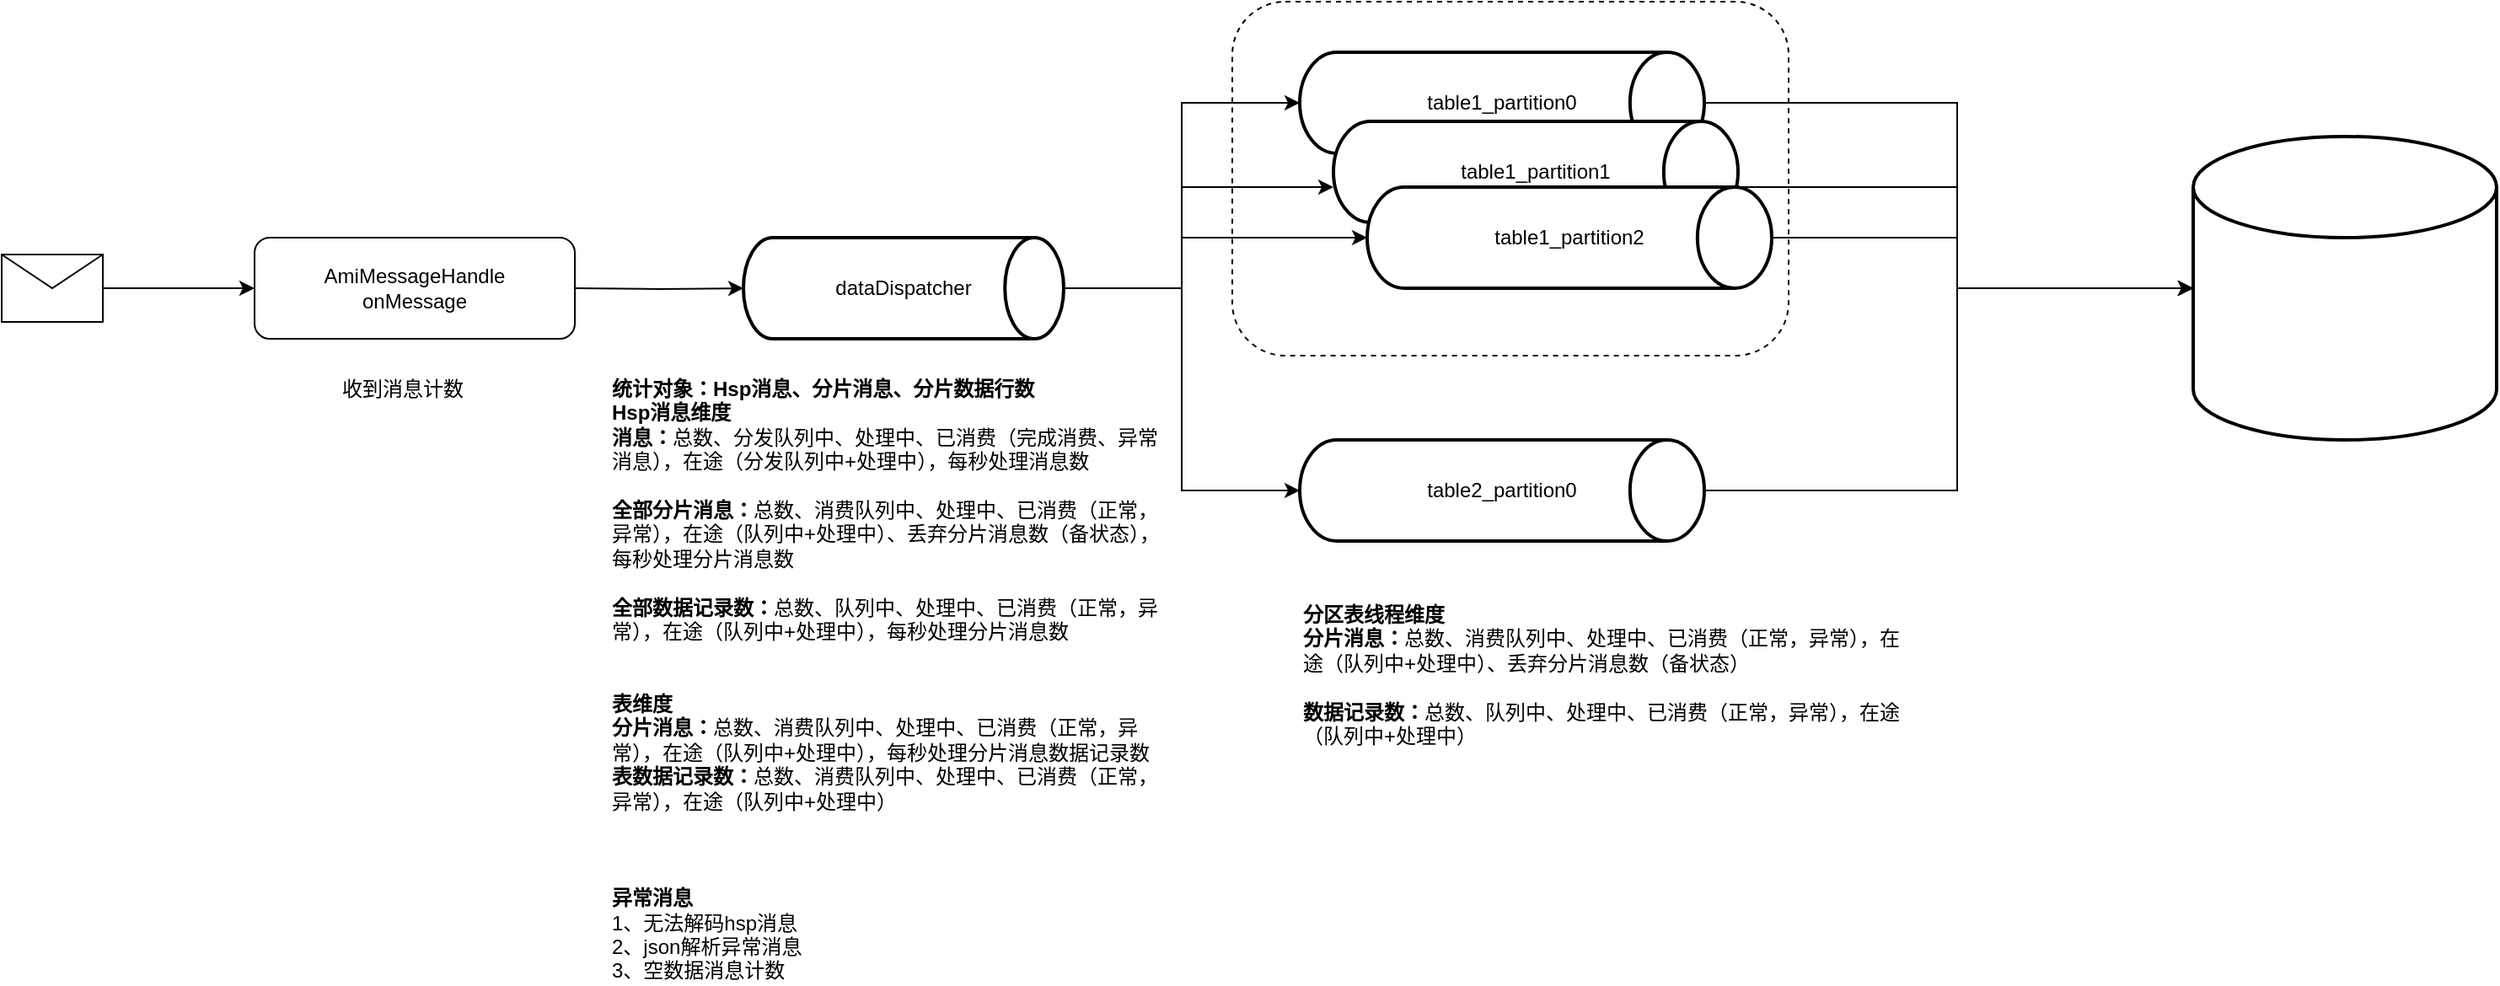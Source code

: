 <mxfile version="21.3.4" type="github" pages="2">
  <diagram name="第 1 页" id="USofRMA4XZ6aipWn7kLh">
    <mxGraphModel dx="2261" dy="1925" grid="1" gridSize="10" guides="1" tooltips="1" connect="1" arrows="1" fold="1" page="1" pageScale="1" pageWidth="827" pageHeight="1169" math="0" shadow="0">
      <root>
        <mxCell id="0" />
        <mxCell id="1" parent="0" />
        <mxCell id="FrgPPtpXRDeIr11iUTKz-38" value="" style="rounded=1;whiteSpace=wrap;html=1;fillColor=none;dashed=1;" parent="1" vertex="1">
          <mxGeometry x="570" y="-1100" width="330" height="210" as="geometry" />
        </mxCell>
        <mxCell id="FrgPPtpXRDeIr11iUTKz-24" value="" style="edgeStyle=orthogonalEdgeStyle;rounded=0;orthogonalLoop=1;jettySize=auto;html=1;" parent="1" target="FrgPPtpXRDeIr11iUTKz-15" edge="1">
          <mxGeometry relative="1" as="geometry">
            <mxPoint x="180" y="-930" as="sourcePoint" />
          </mxGeometry>
        </mxCell>
        <mxCell id="FrgPPtpXRDeIr11iUTKz-25" style="edgeStyle=orthogonalEdgeStyle;rounded=0;orthogonalLoop=1;jettySize=auto;html=1;entryX=0;entryY=0.5;entryDx=0;entryDy=0;entryPerimeter=0;" parent="1" source="FrgPPtpXRDeIr11iUTKz-15" target="FrgPPtpXRDeIr11iUTKz-17" edge="1">
          <mxGeometry relative="1" as="geometry" />
        </mxCell>
        <mxCell id="FrgPPtpXRDeIr11iUTKz-27" style="edgeStyle=orthogonalEdgeStyle;rounded=0;orthogonalLoop=1;jettySize=auto;html=1;entryX=0;entryY=0.5;entryDx=0;entryDy=0;entryPerimeter=0;" parent="1" source="FrgPPtpXRDeIr11iUTKz-15" target="FrgPPtpXRDeIr11iUTKz-19" edge="1">
          <mxGeometry relative="1" as="geometry" />
        </mxCell>
        <mxCell id="FrgPPtpXRDeIr11iUTKz-28" style="edgeStyle=orthogonalEdgeStyle;rounded=0;orthogonalLoop=1;jettySize=auto;html=1;" parent="1" source="FrgPPtpXRDeIr11iUTKz-15" target="FrgPPtpXRDeIr11iUTKz-18" edge="1">
          <mxGeometry relative="1" as="geometry">
            <Array as="points">
              <mxPoint x="540" y="-930" />
              <mxPoint x="540" y="-990" />
            </Array>
          </mxGeometry>
        </mxCell>
        <mxCell id="Ov6hBhwBg-OBHm0w1pQP-3" style="edgeStyle=orthogonalEdgeStyle;rounded=0;orthogonalLoop=1;jettySize=auto;html=1;" edge="1" parent="1" source="FrgPPtpXRDeIr11iUTKz-15" target="Ov6hBhwBg-OBHm0w1pQP-2">
          <mxGeometry relative="1" as="geometry">
            <Array as="points">
              <mxPoint x="540" y="-930" />
              <mxPoint x="540" y="-960" />
            </Array>
          </mxGeometry>
        </mxCell>
        <mxCell id="FrgPPtpXRDeIr11iUTKz-15" value="dataDispatcher" style="strokeWidth=2;html=1;shape=mxgraph.flowchart.direct_data;whiteSpace=wrap;" parent="1" vertex="1">
          <mxGeometry x="280" y="-960" width="190" height="60" as="geometry" />
        </mxCell>
        <mxCell id="FrgPPtpXRDeIr11iUTKz-31" style="edgeStyle=orthogonalEdgeStyle;rounded=0;orthogonalLoop=1;jettySize=auto;html=1;entryX=0;entryY=0.5;entryDx=0;entryDy=0;entryPerimeter=0;" parent="1" source="FrgPPtpXRDeIr11iUTKz-17" target="FrgPPtpXRDeIr11iUTKz-30" edge="1">
          <mxGeometry relative="1" as="geometry">
            <Array as="points">
              <mxPoint x="1000" y="-1040" />
              <mxPoint x="1000" y="-930" />
            </Array>
          </mxGeometry>
        </mxCell>
        <mxCell id="FrgPPtpXRDeIr11iUTKz-17" value="table1_partition0" style="strokeWidth=2;html=1;shape=mxgraph.flowchart.direct_data;whiteSpace=wrap;" parent="1" vertex="1">
          <mxGeometry x="610" y="-1070" width="240" height="60" as="geometry" />
        </mxCell>
        <mxCell id="FrgPPtpXRDeIr11iUTKz-32" style="edgeStyle=orthogonalEdgeStyle;rounded=0;orthogonalLoop=1;jettySize=auto;html=1;entryX=0;entryY=0.5;entryDx=0;entryDy=0;entryPerimeter=0;" parent="1" source="FrgPPtpXRDeIr11iUTKz-18" target="FrgPPtpXRDeIr11iUTKz-30" edge="1">
          <mxGeometry relative="1" as="geometry">
            <Array as="points">
              <mxPoint x="1000" y="-990" />
              <mxPoint x="1000" y="-930" />
            </Array>
          </mxGeometry>
        </mxCell>
        <mxCell id="FrgPPtpXRDeIr11iUTKz-18" value="table1_partition1" style="strokeWidth=2;html=1;shape=mxgraph.flowchart.direct_data;whiteSpace=wrap;" parent="1" vertex="1">
          <mxGeometry x="630" y="-1029" width="240" height="60" as="geometry" />
        </mxCell>
        <mxCell id="FrgPPtpXRDeIr11iUTKz-33" style="edgeStyle=orthogonalEdgeStyle;rounded=0;orthogonalLoop=1;jettySize=auto;html=1;entryX=0;entryY=0.5;entryDx=0;entryDy=0;entryPerimeter=0;" parent="1" source="FrgPPtpXRDeIr11iUTKz-19" target="FrgPPtpXRDeIr11iUTKz-30" edge="1">
          <mxGeometry relative="1" as="geometry">
            <Array as="points">
              <mxPoint x="1000" y="-810" />
              <mxPoint x="1000" y="-930" />
            </Array>
          </mxGeometry>
        </mxCell>
        <mxCell id="FrgPPtpXRDeIr11iUTKz-19" value="table2_partition0" style="strokeWidth=2;html=1;shape=mxgraph.flowchart.direct_data;whiteSpace=wrap;" parent="1" vertex="1">
          <mxGeometry x="610" y="-840" width="240" height="60" as="geometry" />
        </mxCell>
        <mxCell id="FrgPPtpXRDeIr11iUTKz-23" value="" style="edgeStyle=orthogonalEdgeStyle;rounded=0;orthogonalLoop=1;jettySize=auto;html=1;" parent="1" source="FrgPPtpXRDeIr11iUTKz-22" edge="1">
          <mxGeometry relative="1" as="geometry">
            <mxPoint x="-10" y="-930" as="targetPoint" />
          </mxGeometry>
        </mxCell>
        <mxCell id="FrgPPtpXRDeIr11iUTKz-22" value="" style="shape=message;html=1;html=1;outlineConnect=0;labelPosition=center;verticalLabelPosition=bottom;align=center;verticalAlign=top;" parent="1" vertex="1">
          <mxGeometry x="-160" y="-950" width="60" height="40" as="geometry" />
        </mxCell>
        <mxCell id="FrgPPtpXRDeIr11iUTKz-30" value="" style="strokeWidth=2;html=1;shape=mxgraph.flowchart.database;whiteSpace=wrap;" parent="1" vertex="1">
          <mxGeometry x="1140" y="-1020" width="180" height="180" as="geometry" />
        </mxCell>
        <mxCell id="FrgPPtpXRDeIr11iUTKz-34" value="收到消息计数" style="text;html=1;strokeColor=none;fillColor=none;align=left;verticalAlign=top;whiteSpace=wrap;rounded=0;" parent="1" vertex="1">
          <mxGeometry x="40" y="-884" width="90" height="30" as="geometry" />
        </mxCell>
        <mxCell id="FrgPPtpXRDeIr11iUTKz-35" value="&lt;b&gt;统计对象：&lt;/b&gt;&lt;b style=&quot;border-color: var(--border-color);&quot;&gt;Hsp消息、分片消息、分片数据行数&lt;/b&gt;&lt;b&gt;&lt;br&gt;Hsp消息维度&lt;br&gt;消息：&lt;/b&gt;总数、分发队列中、处理中、已消费（完成消费、异常消息&lt;span style=&quot;border-color: var(--border-color);&quot;&gt;）&lt;span style=&quot;border-color: var(--border-color);&quot;&gt;，在途（分发&lt;/span&gt;&lt;span style=&quot;border-color: var(--border-color);&quot;&gt;队列中+处理中&lt;/span&gt;&lt;span style=&quot;border-color: var(--border-color);&quot;&gt;），每秒处理消息数&lt;br&gt;&lt;/span&gt;&lt;br&gt;&lt;b&gt;全部分片消息&lt;/b&gt;&lt;b style=&quot;border-color: var(--border-color);&quot;&gt;：&lt;/b&gt;总数、消费队列中、处理中、已消费（正常，异常），在途（&lt;span style=&quot;border-color: var(--border-color);&quot;&gt;队列中+处理中）、丢弃分片消息数（备状态），每秒处理分片消息数&lt;br&gt;&lt;/span&gt;&lt;br style=&quot;border-color: var(--border-color);&quot;&gt;&lt;b style=&quot;border-color: var(--border-color);&quot;&gt;&lt;b style=&quot;border-color: var(--border-color);&quot;&gt;全部&lt;/b&gt;数据记录数：&lt;/b&gt;总数、队列中、处理中、已消费（正常，异常），在途（&lt;span style=&quot;border-color: var(--border-color);&quot;&gt;&lt;/span&gt;&lt;span style=&quot;border-color: var(--border-color);&quot;&gt;队列中+处理中&lt;/span&gt;&lt;span style=&quot;border-color: var(--border-color);&quot;&gt;）&lt;/span&gt;，每秒处理分片消息数&lt;br&gt;&lt;/span&gt;&lt;b&gt;&lt;br&gt;&lt;br&gt;表维度&lt;br&gt;&lt;/b&gt;&lt;b style=&quot;border-color: var(--border-color);&quot;&gt;分片&lt;/b&gt;&lt;b&gt;消息：&lt;/b&gt;总数、&lt;span style=&quot;border-color: var(--border-color);&quot;&gt;消费&lt;/span&gt;队列中、处理中、已消费（正常，异常），在途（&lt;span style=&quot;border-color: var(--border-color);&quot;&gt;队列中+处理中&lt;/span&gt;），每秒处理分片消息数据记录数&lt;br&gt;&lt;b&gt;表数据记录数：&lt;/b&gt;&lt;span style=&quot;border-color: var(--border-color);&quot;&gt;总数、&lt;span style=&quot;border-color: var(--border-color);&quot;&gt;消费&lt;/span&gt;队列中、处理中、已消费（正常，异常），在途（&lt;/span&gt;&lt;span style=&quot;border-color: var(--border-color);&quot;&gt;队列中+处理中&lt;/span&gt;&lt;span style=&quot;border-color: var(--border-color);&quot;&gt;）&lt;/span&gt;&lt;b&gt;&lt;br&gt;&lt;br&gt;&lt;br&gt;&lt;br&gt;异常消息&lt;/b&gt;&lt;br&gt;1、无法解码hsp消息&lt;br&gt;2、json解析异常消息&lt;br&gt;3、空数据消息计数" style="text;html=1;strokeColor=none;fillColor=none;align=left;verticalAlign=top;whiteSpace=wrap;rounded=0;" parent="1" vertex="1">
          <mxGeometry x="200" y="-884" width="330" height="284" as="geometry" />
        </mxCell>
        <mxCell id="FrgPPtpXRDeIr11iUTKz-36" value="&lt;b style=&quot;border-color: var(--border-color);&quot;&gt;分区表线程维度&lt;br style=&quot;border-color: var(--border-color);&quot;&gt;&lt;/b&gt;&lt;b style=&quot;border-color: var(--border-color);&quot;&gt;分片&lt;/b&gt;&lt;b style=&quot;border-color: var(--border-color);&quot;&gt;消息：&lt;/b&gt;&lt;span style=&quot;border-color: var(--border-color);&quot;&gt;总数、消费队列中、处理中、已消费（正常，异常），在途（&lt;/span&gt;&lt;span style=&quot;border-color: var(--border-color);&quot;&gt;队列中+处理中）、丢弃分片消息数（备状态）&lt;br&gt;&lt;/span&gt;&lt;span style=&quot;border-color: var(--border-color);&quot;&gt;&lt;b style=&quot;font-weight: bold; border-color: var(--border-color);&quot;&gt;&lt;br style=&quot;border-color: var(--border-color);&quot;&gt;&lt;/b&gt;&lt;b style=&quot;font-weight: bold; border-color: var(--border-color);&quot;&gt;数据记录数：&lt;/b&gt;总数、队列中、处理中、已消费（正常，异常），在途（&lt;span style=&quot;border-color: var(--border-color); border-color: var(--border-color);&quot;&gt;&lt;/span&gt;&lt;span style=&quot;border-color: var(--border-color);&quot;&gt;队列中+处理中&lt;/span&gt;&lt;span style=&quot;border-color: var(--border-color);&quot;&gt;）&lt;/span&gt;&lt;br style=&quot;border-color: var(--border-color);&quot;&gt;&lt;/span&gt;" style="text;html=1;strokeColor=none;fillColor=none;align=left;verticalAlign=top;whiteSpace=wrap;rounded=0;" parent="1" vertex="1">
          <mxGeometry x="610" y="-750" width="360" height="100" as="geometry" />
        </mxCell>
        <mxCell id="Ov6hBhwBg-OBHm0w1pQP-1" value="AmiMessageHandle&lt;br&gt;onMessage" style="rounded=1;whiteSpace=wrap;html=1;" vertex="1" parent="1">
          <mxGeometry x="-10" y="-960" width="190" height="60" as="geometry" />
        </mxCell>
        <mxCell id="Ov6hBhwBg-OBHm0w1pQP-4" style="edgeStyle=orthogonalEdgeStyle;rounded=0;orthogonalLoop=1;jettySize=auto;html=1;entryX=0;entryY=0.5;entryDx=0;entryDy=0;entryPerimeter=0;" edge="1" parent="1" source="Ov6hBhwBg-OBHm0w1pQP-2" target="FrgPPtpXRDeIr11iUTKz-30">
          <mxGeometry relative="1" as="geometry">
            <Array as="points">
              <mxPoint x="1000" y="-960" />
              <mxPoint x="1000" y="-930" />
            </Array>
          </mxGeometry>
        </mxCell>
        <mxCell id="Ov6hBhwBg-OBHm0w1pQP-2" value="table1_partition2" style="strokeWidth=2;html=1;shape=mxgraph.flowchart.direct_data;whiteSpace=wrap;" vertex="1" parent="1">
          <mxGeometry x="650" y="-990" width="240" height="60" as="geometry" />
        </mxCell>
      </root>
    </mxGraphModel>
  </diagram>
  <diagram id="r1xa90ovUVv4gwHCu3es" name="第 2 页">
    <mxGraphModel dx="2261" dy="756" grid="1" gridSize="10" guides="1" tooltips="1" connect="1" arrows="1" fold="1" page="1" pageScale="1" pageWidth="827" pageHeight="1169" math="0" shadow="0">
      <root>
        <mxCell id="0" />
        <mxCell id="1" parent="0" />
        <mxCell id="ImbzPGYgill5O1Hl5ryi-1" value="" style="rounded=0;whiteSpace=wrap;html=1;dashed=1;fillColor=none;glass=1;" vertex="1" parent="1">
          <mxGeometry x="30" y="10" width="820" height="350" as="geometry" />
        </mxCell>
        <mxCell id="ImbzPGYgill5O1Hl5ryi-2" value="" style="shape=cylinder3;whiteSpace=wrap;html=1;boundedLbl=1;backgroundOutline=1;size=15;" vertex="1" parent="1">
          <mxGeometry x="910" y="48" width="190" height="280" as="geometry" />
        </mxCell>
        <mxCell id="ImbzPGYgill5O1Hl5ryi-3" value="" style="edgeStyle=orthogonalEdgeStyle;rounded=0;orthogonalLoop=1;jettySize=auto;html=1;" edge="1" parent="1" source="ImbzPGYgill5O1Hl5ryi-4" target="ImbzPGYgill5O1Hl5ryi-12">
          <mxGeometry relative="1" as="geometry" />
        </mxCell>
        <mxCell id="ImbzPGYgill5O1Hl5ryi-4" value="AmiMessageHandle&lt;br&gt;onMessage" style="rounded=1;whiteSpace=wrap;html=1;" vertex="1" parent="1">
          <mxGeometry x="40" y="180" width="140" height="40" as="geometry" />
        </mxCell>
        <mxCell id="ImbzPGYgill5O1Hl5ryi-5" value="" style="endArrow=classic;html=1;rounded=0;entryX=0;entryY=0.5;entryDx=0;entryDy=0;" edge="1" parent="1" target="ImbzPGYgill5O1Hl5ryi-4">
          <mxGeometry width="50" height="50" relative="1" as="geometry">
            <mxPoint x="-20" y="200" as="sourcePoint" />
            <mxPoint x="30" y="200" as="targetPoint" />
          </mxGeometry>
        </mxCell>
        <mxCell id="ImbzPGYgill5O1Hl5ryi-6" value="" style="edgeStyle=orthogonalEdgeStyle;rounded=0;orthogonalLoop=1;jettySize=auto;html=1;entryX=0;entryY=0.5;entryDx=0;entryDy=0;" edge="1" parent="1" source="ImbzPGYgill5O1Hl5ryi-12" target="ImbzPGYgill5O1Hl5ryi-14">
          <mxGeometry relative="1" as="geometry" />
        </mxCell>
        <mxCell id="ImbzPGYgill5O1Hl5ryi-7" value="" style="edgeStyle=orthogonalEdgeStyle;rounded=0;orthogonalLoop=1;jettySize=auto;html=1;entryX=0;entryY=0.5;entryDx=0;entryDy=0;" edge="1" parent="1" source="ImbzPGYgill5O1Hl5ryi-12" target="ImbzPGYgill5O1Hl5ryi-16">
          <mxGeometry relative="1" as="geometry">
            <Array as="points">
              <mxPoint x="440" y="200" />
              <mxPoint x="440" y="120" />
            </Array>
          </mxGeometry>
        </mxCell>
        <mxCell id="ImbzPGYgill5O1Hl5ryi-8" value="" style="edgeStyle=orthogonalEdgeStyle;rounded=0;orthogonalLoop=1;jettySize=auto;html=1;entryX=0;entryY=0.5;entryDx=0;entryDy=0;" edge="1" parent="1" source="ImbzPGYgill5O1Hl5ryi-12" target="ImbzPGYgill5O1Hl5ryi-19">
          <mxGeometry relative="1" as="geometry">
            <Array as="points">
              <mxPoint x="440" y="200" />
              <mxPoint x="440" y="150" />
            </Array>
          </mxGeometry>
        </mxCell>
        <mxCell id="ImbzPGYgill5O1Hl5ryi-9" style="edgeStyle=orthogonalEdgeStyle;rounded=0;orthogonalLoop=1;jettySize=auto;html=1;entryX=0;entryY=0.5;entryDx=0;entryDy=0;" edge="1" parent="1" source="ImbzPGYgill5O1Hl5ryi-12" target="ImbzPGYgill5O1Hl5ryi-21">
          <mxGeometry relative="1" as="geometry" />
        </mxCell>
        <mxCell id="ImbzPGYgill5O1Hl5ryi-10" style="edgeStyle=orthogonalEdgeStyle;rounded=0;orthogonalLoop=1;jettySize=auto;html=1;entryX=0;entryY=0.5;entryDx=0;entryDy=0;" edge="1" parent="1" source="ImbzPGYgill5O1Hl5ryi-12" target="ImbzPGYgill5O1Hl5ryi-23">
          <mxGeometry relative="1" as="geometry">
            <Array as="points">
              <mxPoint x="440" y="200" />
              <mxPoint x="440" y="250" />
            </Array>
          </mxGeometry>
        </mxCell>
        <mxCell id="ImbzPGYgill5O1Hl5ryi-11" style="edgeStyle=orthogonalEdgeStyle;rounded=0;orthogonalLoop=1;jettySize=auto;html=1;entryX=0;entryY=0.5;entryDx=0;entryDy=0;" edge="1" parent="1" source="ImbzPGYgill5O1Hl5ryi-12" target="ImbzPGYgill5O1Hl5ryi-26">
          <mxGeometry relative="1" as="geometry">
            <Array as="points">
              <mxPoint x="440" y="200" />
              <mxPoint x="440" y="280" />
            </Array>
          </mxGeometry>
        </mxCell>
        <mxCell id="ImbzPGYgill5O1Hl5ryi-12" value="DataDispatcher" style="rounded=1;whiteSpace=wrap;html=1;" vertex="1" parent="1">
          <mxGeometry x="240" y="180" width="140" height="40" as="geometry" />
        </mxCell>
        <mxCell id="ImbzPGYgill5O1Hl5ryi-13" value="" style="edgeStyle=orthogonalEdgeStyle;rounded=0;orthogonalLoop=1;jettySize=auto;html=1;" edge="1" parent="1" source="ImbzPGYgill5O1Hl5ryi-14" target="ImbzPGYgill5O1Hl5ryi-17">
          <mxGeometry relative="1" as="geometry">
            <Array as="points">
              <mxPoint x="800" y="90" />
              <mxPoint x="800" y="120" />
            </Array>
          </mxGeometry>
        </mxCell>
        <mxCell id="ImbzPGYgill5O1Hl5ryi-14" value="[TE1]-order-0" style="rounded=1;whiteSpace=wrap;html=1;" vertex="1" parent="1">
          <mxGeometry x="500" y="70" width="140" height="40" as="geometry" />
        </mxCell>
        <mxCell id="ImbzPGYgill5O1Hl5ryi-15" style="edgeStyle=orthogonalEdgeStyle;rounded=0;orthogonalLoop=1;jettySize=auto;html=1;" edge="1" parent="1" source="ImbzPGYgill5O1Hl5ryi-16">
          <mxGeometry relative="1" as="geometry">
            <mxPoint x="950" y="120" as="targetPoint" />
            <Array as="points">
              <mxPoint x="950" y="120" />
            </Array>
          </mxGeometry>
        </mxCell>
        <mxCell id="ImbzPGYgill5O1Hl5ryi-16" value="[TE1]-order-1" style="rounded=1;whiteSpace=wrap;html=1;" vertex="1" parent="1">
          <mxGeometry x="510" y="100" width="140" height="40" as="geometry" />
        </mxCell>
        <mxCell id="ImbzPGYgill5O1Hl5ryi-17" value="order表" style="whiteSpace=wrap;html=1;rounded=0;" vertex="1" parent="1">
          <mxGeometry x="950" y="95" width="110" height="50" as="geometry" />
        </mxCell>
        <mxCell id="ImbzPGYgill5O1Hl5ryi-18" style="edgeStyle=orthogonalEdgeStyle;rounded=0;orthogonalLoop=1;jettySize=auto;html=1;entryX=0;entryY=0.5;entryDx=0;entryDy=0;" edge="1" parent="1" source="ImbzPGYgill5O1Hl5ryi-19" target="ImbzPGYgill5O1Hl5ryi-17">
          <mxGeometry relative="1" as="geometry">
            <Array as="points">
              <mxPoint x="800" y="150" />
              <mxPoint x="800" y="120" />
              <mxPoint x="950" y="120" />
            </Array>
          </mxGeometry>
        </mxCell>
        <mxCell id="ImbzPGYgill5O1Hl5ryi-19" value="[TE1]-order-2" style="rounded=1;whiteSpace=wrap;html=1;" vertex="1" parent="1">
          <mxGeometry x="520" y="130" width="140" height="40" as="geometry" />
        </mxCell>
        <mxCell id="ImbzPGYgill5O1Hl5ryi-20" value="" style="edgeStyle=orthogonalEdgeStyle;rounded=0;orthogonalLoop=1;jettySize=auto;html=1;" edge="1" parent="1" source="ImbzPGYgill5O1Hl5ryi-21" target="ImbzPGYgill5O1Hl5ryi-24">
          <mxGeometry relative="1" as="geometry">
            <Array as="points">
              <mxPoint x="800" y="220" />
              <mxPoint x="800" y="250" />
            </Array>
          </mxGeometry>
        </mxCell>
        <mxCell id="ImbzPGYgill5O1Hl5ryi-21" value="[TE1]-order_detail-0" style="rounded=1;whiteSpace=wrap;html=1;" vertex="1" parent="1">
          <mxGeometry x="500" y="200" width="140" height="40" as="geometry" />
        </mxCell>
        <mxCell id="ImbzPGYgill5O1Hl5ryi-22" style="edgeStyle=orthogonalEdgeStyle;rounded=0;orthogonalLoop=1;jettySize=auto;html=1;entryX=0;entryY=0.5;entryDx=0;entryDy=0;" edge="1" parent="1" source="ImbzPGYgill5O1Hl5ryi-23" target="ImbzPGYgill5O1Hl5ryi-24">
          <mxGeometry relative="1" as="geometry">
            <Array as="points">
              <mxPoint x="800" y="250" />
            </Array>
          </mxGeometry>
        </mxCell>
        <mxCell id="ImbzPGYgill5O1Hl5ryi-23" value="[TE1]-order_detail-1" style="rounded=1;whiteSpace=wrap;html=1;" vertex="1" parent="1">
          <mxGeometry x="510" y="230" width="140" height="40" as="geometry" />
        </mxCell>
        <mxCell id="ImbzPGYgill5O1Hl5ryi-24" value="order_detail表" style="whiteSpace=wrap;html=1;rounded=0;" vertex="1" parent="1">
          <mxGeometry x="950" y="225" width="110" height="50" as="geometry" />
        </mxCell>
        <mxCell id="ImbzPGYgill5O1Hl5ryi-25" style="edgeStyle=orthogonalEdgeStyle;rounded=0;orthogonalLoop=1;jettySize=auto;html=1;entryX=0;entryY=0.5;entryDx=0;entryDy=0;" edge="1" parent="1" source="ImbzPGYgill5O1Hl5ryi-26" target="ImbzPGYgill5O1Hl5ryi-24">
          <mxGeometry relative="1" as="geometry">
            <Array as="points">
              <mxPoint x="800" y="280" />
              <mxPoint x="800" y="250" />
            </Array>
          </mxGeometry>
        </mxCell>
        <mxCell id="ImbzPGYgill5O1Hl5ryi-26" value="[TE1]-order_detail-2" style="rounded=1;whiteSpace=wrap;html=1;" vertex="1" parent="1">
          <mxGeometry x="520" y="260" width="140" height="40" as="geometry" />
        </mxCell>
      </root>
    </mxGraphModel>
  </diagram>
</mxfile>
